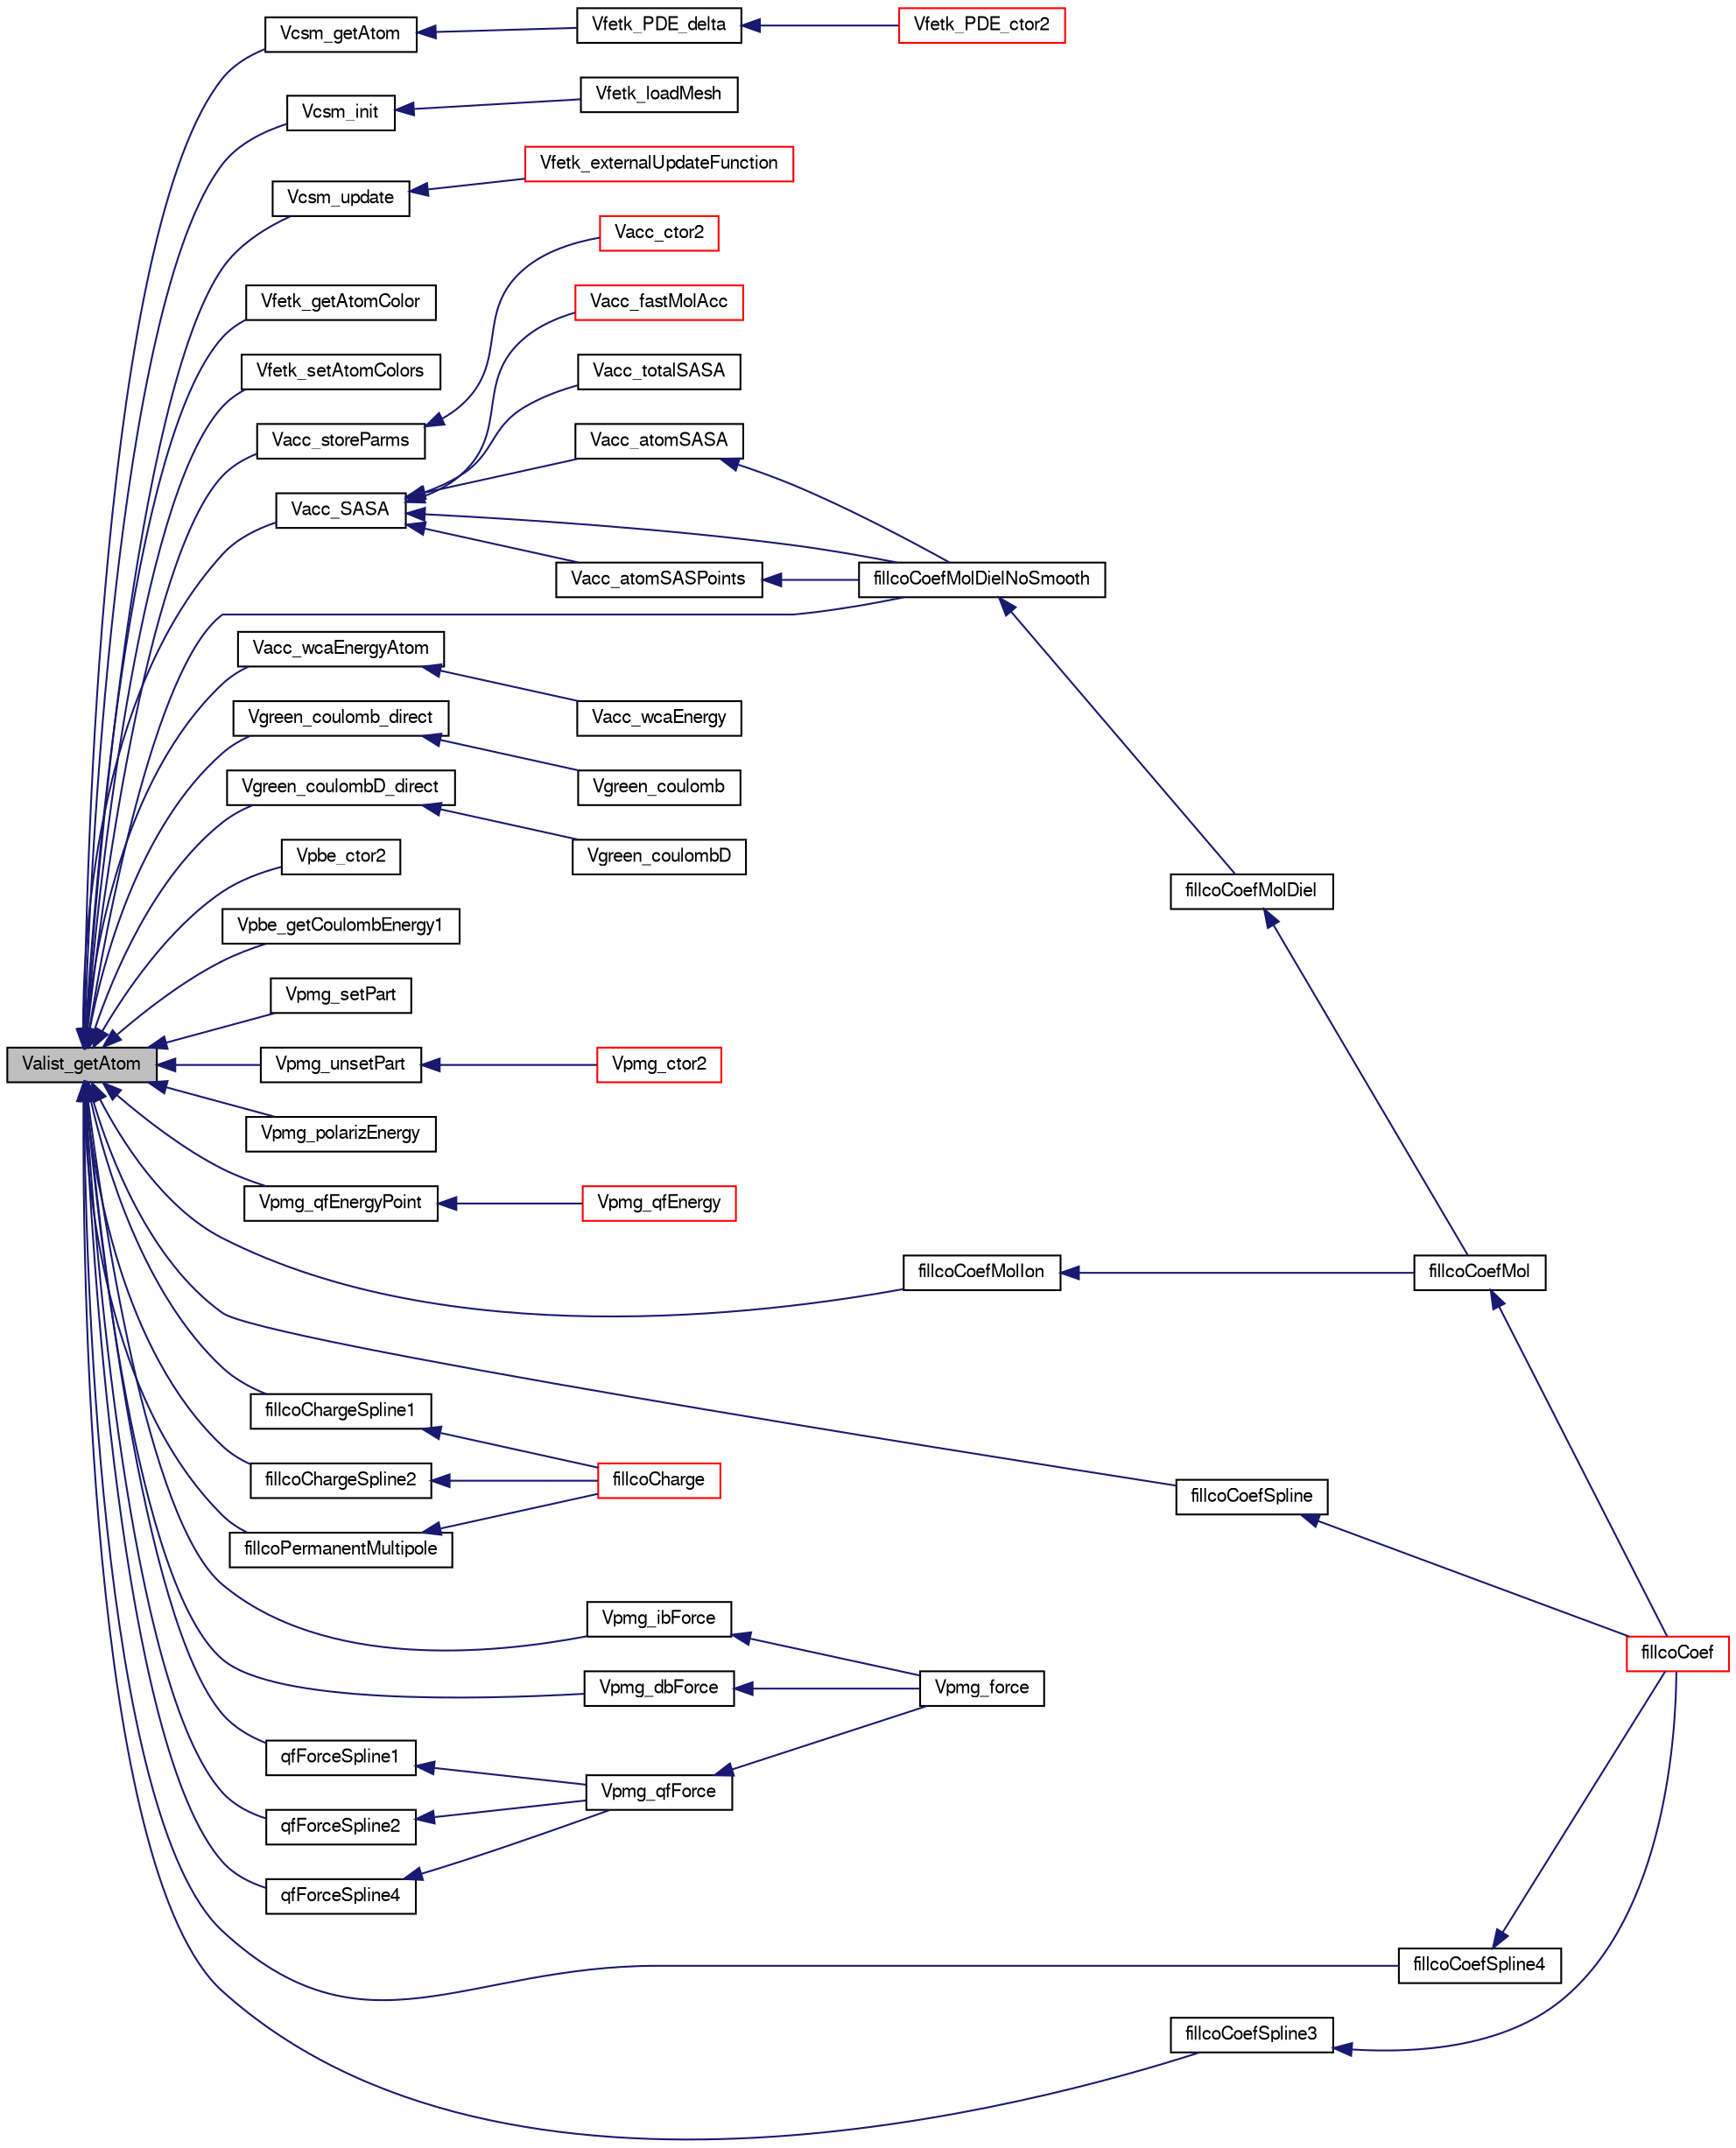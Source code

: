 digraph "Valist_getAtom"
{
  edge [fontname="FreeSans",fontsize="10",labelfontname="FreeSans",labelfontsize="10"];
  node [fontname="FreeSans",fontsize="10",shape=record];
  rankdir="LR";
  Node1 [label="Valist_getAtom",height=0.2,width=0.4,color="black", fillcolor="grey75", style="filled" fontcolor="black"];
  Node1 -> Node2 [dir="back",color="midnightblue",fontsize="10",style="solid",fontname="FreeSans"];
  Node2 [label="Vcsm_getAtom",height=0.2,width=0.4,color="black", fillcolor="white", style="filled",URL="$group___vcsm.html#ga40138cd1d313a5c2c5084281711d5840",tooltip="Get particular atom associated with a simplex."];
  Node2 -> Node3 [dir="back",color="midnightblue",fontsize="10",style="solid",fontname="FreeSans"];
  Node3 [label="Vfetk_PDE_delta",height=0.2,width=0.4,color="black", fillcolor="white", style="filled",URL="$group___vfetk.html#ga3b18d174ce5010093fec223d9d261a42",tooltip="Evaluate a (discretized) delta function source term at the given point."];
  Node3 -> Node4 [dir="back",color="midnightblue",fontsize="10",style="solid",fontname="FreeSans"];
  Node4 [label="Vfetk_PDE_ctor2",height=0.2,width=0.4,color="red", fillcolor="white", style="filled",URL="$group___vfetk.html#gaa47ea995b8a873edd0ef62ee393e0eae",tooltip="Intializes the FEtk PDE object."];
  Node1 -> Node5 [dir="back",color="midnightblue",fontsize="10",style="solid",fontname="FreeSans"];
  Node5 [label="Vcsm_init",height=0.2,width=0.4,color="black", fillcolor="white", style="filled",URL="$group___vcsm.html#ga30738e6aee65c9270cb08d8f0d3ddd79",tooltip="Initialize charge-simplex map with mesh and atom data."];
  Node5 -> Node6 [dir="back",color="midnightblue",fontsize="10",style="solid",fontname="FreeSans"];
  Node6 [label="Vfetk_loadMesh",height=0.2,width=0.4,color="black", fillcolor="white", style="filled",URL="$group___vfetk.html#ga1409d52090edbb64ede8f32af9d7bf34",tooltip="Loads a mesh into the Vfetk (and associated) object(s)."];
  Node1 -> Node7 [dir="back",color="midnightblue",fontsize="10",style="solid",fontname="FreeSans"];
  Node7 [label="Vcsm_update",height=0.2,width=0.4,color="black", fillcolor="white", style="filled",URL="$group___vcsm.html#ga1f198d23c919576813ec2f401ada0f18",tooltip="Update the charge-simplex and simplex-charge maps after refinement."];
  Node7 -> Node8 [dir="back",color="midnightblue",fontsize="10",style="solid",fontname="FreeSans"];
  Node8 [label="Vfetk_externalUpdateFunction",height=0.2,width=0.4,color="red", fillcolor="white", style="filled",URL="$group___vfetk.html#ga18b62e91c9501ccc9630e4f6e8d8829e",tooltip="External hook to simplex subdivision routines in Gem. Called each time a simplex is subdivided (we us..."];
  Node1 -> Node9 [dir="back",color="midnightblue",fontsize="10",style="solid",fontname="FreeSans"];
  Node9 [label="Vfetk_getAtomColor",height=0.2,width=0.4,color="black", fillcolor="white", style="filled",URL="$group___vfetk.html#ga323592347468a67f7d6191542c164d76",tooltip="Get the partition information for a particular atom."];
  Node1 -> Node10 [dir="back",color="midnightblue",fontsize="10",style="solid",fontname="FreeSans"];
  Node10 [label="Vfetk_setAtomColors",height=0.2,width=0.4,color="black", fillcolor="white", style="filled",URL="$group___vfetk.html#gad54708c21326749cf86129d21bdeaf58",tooltip="Transfer color (partition ID) information frmo a partitioned mesh to the atoms."];
  Node1 -> Node11 [dir="back",color="midnightblue",fontsize="10",style="solid",fontname="FreeSans"];
  Node11 [label="Vacc_storeParms",height=0.2,width=0.4,color="black", fillcolor="white", style="filled",URL="$vacc_8c.html#a43a99ef46d09254c73e3edf1ed1a3e3d"];
  Node11 -> Node12 [dir="back",color="midnightblue",fontsize="10",style="solid",fontname="FreeSans"];
  Node12 [label="Vacc_ctor2",height=0.2,width=0.4,color="red", fillcolor="white", style="filled",URL="$group___vacc.html#ga04c21186f33179193e153b82d9c1daf8",tooltip="FORTRAN stub to construct the accessibility object."];
  Node1 -> Node13 [dir="back",color="midnightblue",fontsize="10",style="solid",fontname="FreeSans"];
  Node13 [label="Vacc_SASA",height=0.2,width=0.4,color="black", fillcolor="white", style="filled",URL="$group___vacc.html#gad2041f50041470d01e00a17f18b5b6c2",tooltip="Build the solvent accessible surface (SAS) and calculate the solvent accessible surface area..."];
  Node13 -> Node14 [dir="back",color="midnightblue",fontsize="10",style="solid",fontname="FreeSans"];
  Node14 [label="Vacc_fastMolAcc",height=0.2,width=0.4,color="red", fillcolor="white", style="filled",URL="$group___vacc.html#gace3cf23d10bbc818a28b212ef5c94f84",tooltip="Report molecular accessibility quickly."];
  Node13 -> Node15 [dir="back",color="midnightblue",fontsize="10",style="solid",fontname="FreeSans"];
  Node15 [label="Vacc_totalSASA",height=0.2,width=0.4,color="black", fillcolor="white", style="filled",URL="$group___vacc.html#ga6e6925112665279c1b237f792c595e82",tooltip="Return the total solvent accessible surface area (SASA)"];
  Node13 -> Node16 [dir="back",color="midnightblue",fontsize="10",style="solid",fontname="FreeSans"];
  Node16 [label="Vacc_atomSASA",height=0.2,width=0.4,color="black", fillcolor="white", style="filled",URL="$group___vacc.html#ga9913f912bca5c71ba11ef9aefe7c390c",tooltip="Return the atomic solvent accessible surface area (SASA)"];
  Node16 -> Node17 [dir="back",color="midnightblue",fontsize="10",style="solid",fontname="FreeSans"];
  Node17 [label="fillcoCoefMolDielNoSmooth",height=0.2,width=0.4,color="black", fillcolor="white", style="filled",URL="$vpmg_8c.html#adf9fff114eed3d5d94f3adbbf9527483",tooltip="Fill differential operator coefficient arrays from a molecular surface calculation without smoothing..."];
  Node17 -> Node18 [dir="back",color="midnightblue",fontsize="10",style="solid",fontname="FreeSans"];
  Node18 [label="fillcoCoefMolDiel",height=0.2,width=0.4,color="black", fillcolor="white", style="filled",URL="$vpmg_8c.html#a34484f0f2f254b954abf20c5a98ab9d4",tooltip="Fill differential operator coefficient arrays from a molecular surface calculation."];
  Node18 -> Node19 [dir="back",color="midnightblue",fontsize="10",style="solid",fontname="FreeSans"];
  Node19 [label="fillcoCoefMol",height=0.2,width=0.4,color="black", fillcolor="white", style="filled",URL="$vpmg_8c.html#a62617829770eaed11c159947453e457c",tooltip="Fill operator coefficient arrays from a molecular surface calculation."];
  Node19 -> Node20 [dir="back",color="midnightblue",fontsize="10",style="solid",fontname="FreeSans"];
  Node20 [label="fillcoCoef",height=0.2,width=0.4,color="red", fillcolor="white", style="filled",URL="$vpmg_8c.html#a169088d2631112390e9699d0ff25ab0a",tooltip="Top-level driver to fill all operator coefficient arrays."];
  Node13 -> Node21 [dir="back",color="midnightblue",fontsize="10",style="solid",fontname="FreeSans"];
  Node21 [label="Vacc_atomSASPoints",height=0.2,width=0.4,color="black", fillcolor="white", style="filled",URL="$group___vacc.html#gaa1b76ea181d5f3a3ddb2b890e470cb3f",tooltip="Get the set of points for this atom&#39;s solvent-accessible surface."];
  Node21 -> Node17 [dir="back",color="midnightblue",fontsize="10",style="solid",fontname="FreeSans"];
  Node13 -> Node17 [dir="back",color="midnightblue",fontsize="10",style="solid",fontname="FreeSans"];
  Node1 -> Node22 [dir="back",color="midnightblue",fontsize="10",style="solid",fontname="FreeSans"];
  Node22 [label="Vacc_wcaEnergyAtom",height=0.2,width=0.4,color="black", fillcolor="white", style="filled",URL="$group___vacc.html#ga0b4c7d9ba7ddd36cf993c64c31334adb",tooltip="Calculate the WCA energy for an atom."];
  Node22 -> Node23 [dir="back",color="midnightblue",fontsize="10",style="solid",fontname="FreeSans"];
  Node23 [label="Vacc_wcaEnergy",height=0.2,width=0.4,color="black", fillcolor="white", style="filled",URL="$group___vacc.html#ga000a7ed4480d23fa560e45191e21c2f9",tooltip="Return the WCA integral energy."];
  Node1 -> Node24 [dir="back",color="midnightblue",fontsize="10",style="solid",fontname="FreeSans"];
  Node24 [label="Vgreen_coulomb_direct",height=0.2,width=0.4,color="black", fillcolor="white", style="filled",URL="$group___vgreen.html#gae9b19f109929e9d69b83afda5fbac7e1",tooltip="Get the Coulomb&#39;s Law Green&#39;s function (solution to Laplace&#39;s equation) integrated over the atomic po..."];
  Node24 -> Node25 [dir="back",color="midnightblue",fontsize="10",style="solid",fontname="FreeSans"];
  Node25 [label="Vgreen_coulomb",height=0.2,width=0.4,color="black", fillcolor="white", style="filled",URL="$group___vgreen.html#gacb83362eb9a141e28358bd471b2e8953",tooltip="Get the Coulomb&#39;s Law Green&#39;s function (solution to Laplace&#39;s equation) integrated over the atomic po..."];
  Node1 -> Node26 [dir="back",color="midnightblue",fontsize="10",style="solid",fontname="FreeSans"];
  Node26 [label="Vgreen_coulombD_direct",height=0.2,width=0.4,color="black", fillcolor="white", style="filled",URL="$group___vgreen.html#ga15af533aacac2d8fd7e8bdd570f36301",tooltip="Get gradient of the Coulomb&#39;s Law Green&#39;s function (solution to Laplace&#39;s equation) integrated over t..."];
  Node26 -> Node27 [dir="back",color="midnightblue",fontsize="10",style="solid",fontname="FreeSans"];
  Node27 [label="Vgreen_coulombD",height=0.2,width=0.4,color="black", fillcolor="white", style="filled",URL="$group___vgreen.html#ga96e22945da8559969084522262fde4c9",tooltip="Get gradient of the Coulomb&#39;s Law Green&#39;s function (solution to Laplace&#39;s equation) integrated over t..."];
  Node1 -> Node28 [dir="back",color="midnightblue",fontsize="10",style="solid",fontname="FreeSans"];
  Node28 [label="Vpbe_ctor2",height=0.2,width=0.4,color="black", fillcolor="white", style="filled",URL="$group___vpbe.html#gacaf51947bfe10a206974dc3fd4c29e46",tooltip="FORTRAN stub to construct Vpbe objct."];
  Node1 -> Node29 [dir="back",color="midnightblue",fontsize="10",style="solid",fontname="FreeSans"];
  Node29 [label="Vpbe_getCoulombEnergy1",height=0.2,width=0.4,color="black", fillcolor="white", style="filled",URL="$group___vpbe.html#ga3d86b8a64ce5cc106239cdc542f6632e",tooltip="Calculate coulombic energy of set of charges."];
  Node1 -> Node30 [dir="back",color="midnightblue",fontsize="10",style="solid",fontname="FreeSans"];
  Node30 [label="Vpmg_setPart",height=0.2,width=0.4,color="black", fillcolor="white", style="filled",URL="$group___vpmg.html#gafe4fbd069927d516936116a417a256c1",tooltip="Set partition information which restricts the calculation of observables to a (rectangular) subset of..."];
  Node1 -> Node31 [dir="back",color="midnightblue",fontsize="10",style="solid",fontname="FreeSans"];
  Node31 [label="Vpmg_unsetPart",height=0.2,width=0.4,color="black", fillcolor="white", style="filled",URL="$group___vpmg.html#gafc90a96505e0bddd5cc15b69f3c7613c",tooltip="Remove partition restrictions."];
  Node31 -> Node32 [dir="back",color="midnightblue",fontsize="10",style="solid",fontname="FreeSans"];
  Node32 [label="Vpmg_ctor2",height=0.2,width=0.4,color="red", fillcolor="white", style="filled",URL="$group___vpmg.html#ga44b9a21b48776d5d308a2de3c658f6a7",tooltip="FORTRAN stub constructor for the Vpmg class (uses previously-allocated memory)"];
  Node1 -> Node33 [dir="back",color="midnightblue",fontsize="10",style="solid",fontname="FreeSans"];
  Node33 [label="Vpmg_polarizEnergy",height=0.2,width=0.4,color="black", fillcolor="white", style="filled",URL="$vpmg_8c.html#ae22a67401cf36cc85b0bd58938587913",tooltip="Determines energy from polarizeable charge and interaction with fixed charges according to Rocchia et..."];
  Node1 -> Node34 [dir="back",color="midnightblue",fontsize="10",style="solid",fontname="FreeSans"];
  Node34 [label="Vpmg_qfEnergyPoint",height=0.2,width=0.4,color="black", fillcolor="white", style="filled",URL="$vpmg_8c.html#a0876512b1ee9f93ee0378334b886938c",tooltip="Calculates charge-potential energy using summation over delta function positions (i.e. something like an Linf norm)"];
  Node34 -> Node35 [dir="back",color="midnightblue",fontsize="10",style="solid",fontname="FreeSans"];
  Node35 [label="Vpmg_qfEnergy",height=0.2,width=0.4,color="red", fillcolor="white", style="filled",URL="$group___vpmg.html#gad1a07a9d24211983ddcbcbf67267fbfb",tooltip="Get the &quot;fixed charge&quot; contribution to the electrostatic energy."];
  Node1 -> Node36 [dir="back",color="midnightblue",fontsize="10",style="solid",fontname="FreeSans"];
  Node36 [label="fillcoCoefMolIon",height=0.2,width=0.4,color="black", fillcolor="white", style="filled",URL="$vpmg_8c.html#a9217fdfc8737424d5e5ccc1193f9c3b0",tooltip="Fill ion (nonlinear) operator coefficient array from a molecular surface calculation."];
  Node36 -> Node19 [dir="back",color="midnightblue",fontsize="10",style="solid",fontname="FreeSans"];
  Node1 -> Node17 [dir="back",color="midnightblue",fontsize="10",style="solid",fontname="FreeSans"];
  Node1 -> Node37 [dir="back",color="midnightblue",fontsize="10",style="solid",fontname="FreeSans"];
  Node37 [label="fillcoCoefSpline",height=0.2,width=0.4,color="black", fillcolor="white", style="filled",URL="$vpmg_8c.html#a61365ff4cedaf084ea6d960d432a3d03",tooltip="Fill operator coefficient arrays from a spline-based surface calculation."];
  Node37 -> Node20 [dir="back",color="midnightblue",fontsize="10",style="solid",fontname="FreeSans"];
  Node1 -> Node38 [dir="back",color="midnightblue",fontsize="10",style="solid",fontname="FreeSans"];
  Node38 [label="fillcoChargeSpline1",height=0.2,width=0.4,color="black", fillcolor="white", style="filled",URL="$vpmg_8c.html#a7e7a2991c9f8b5e9a4a06843aecd38ae",tooltip="Fill source term charge array from linear interpolation."];
  Node38 -> Node39 [dir="back",color="midnightblue",fontsize="10",style="solid",fontname="FreeSans"];
  Node39 [label="fillcoCharge",height=0.2,width=0.4,color="red", fillcolor="white", style="filled",URL="$vpmg_8c.html#ada65af06c9af5bf4ee593cb051bd0b0d",tooltip="Top-level driver to fill source term charge array."];
  Node1 -> Node40 [dir="back",color="midnightblue",fontsize="10",style="solid",fontname="FreeSans"];
  Node40 [label="fillcoChargeSpline2",height=0.2,width=0.4,color="black", fillcolor="white", style="filled",URL="$vpmg_8c.html#a6074122271a6957f5d463aa95c90f61c",tooltip="Fill source term charge array from cubic spline interpolation."];
  Node40 -> Node39 [dir="back",color="midnightblue",fontsize="10",style="solid",fontname="FreeSans"];
  Node1 -> Node41 [dir="back",color="midnightblue",fontsize="10",style="solid",fontname="FreeSans"];
  Node41 [label="Vpmg_ibForce",height=0.2,width=0.4,color="black", fillcolor="white", style="filled",URL="$group___vpmg.html#ga140aea8dc31832d40a7cfb638464ee67",tooltip="Calculate the osmotic pressure on the specified atom in units of k_B T/AA."];
  Node41 -> Node42 [dir="back",color="midnightblue",fontsize="10",style="solid",fontname="FreeSans"];
  Node42 [label="Vpmg_force",height=0.2,width=0.4,color="black", fillcolor="white", style="filled",URL="$group___vpmg.html#gaaedec4be6966e3cee14a0a746ade406c",tooltip="Calculate the total force on the specified atom in units of k_B T/AA."];
  Node1 -> Node43 [dir="back",color="midnightblue",fontsize="10",style="solid",fontname="FreeSans"];
  Node43 [label="Vpmg_dbForce",height=0.2,width=0.4,color="black", fillcolor="white", style="filled",URL="$group___vpmg.html#gae681cc5a764ed8b8f9f869c047af997b",tooltip="Calculate the dielectric boundary forces on the specified atom in units of k_B T/AA."];
  Node43 -> Node42 [dir="back",color="midnightblue",fontsize="10",style="solid",fontname="FreeSans"];
  Node1 -> Node44 [dir="back",color="midnightblue",fontsize="10",style="solid",fontname="FreeSans"];
  Node44 [label="qfForceSpline1",height=0.2,width=0.4,color="black", fillcolor="white", style="filled",URL="$vpmg_8c.html#a68e3819e4049a4b0c194289a2afb32ea",tooltip="Charge-field force due to a linear spline charge function."];
  Node44 -> Node45 [dir="back",color="midnightblue",fontsize="10",style="solid",fontname="FreeSans"];
  Node45 [label="Vpmg_qfForce",height=0.2,width=0.4,color="black", fillcolor="white", style="filled",URL="$group___vpmg.html#gaf3bc9840c1d9ab92eddbfd5f798ae0b6",tooltip="Calculate the &quot;charge-field&quot; force on the specified atom in units of k_B T/AA."];
  Node45 -> Node42 [dir="back",color="midnightblue",fontsize="10",style="solid",fontname="FreeSans"];
  Node1 -> Node46 [dir="back",color="midnightblue",fontsize="10",style="solid",fontname="FreeSans"];
  Node46 [label="qfForceSpline2",height=0.2,width=0.4,color="black", fillcolor="white", style="filled",URL="$vpmg_8c.html#ac55adeb810c3e971ebe1bf9b3a137246",tooltip="Charge-field force due to a cubic spline charge function."];
  Node46 -> Node45 [dir="back",color="midnightblue",fontsize="10",style="solid",fontname="FreeSans"];
  Node1 -> Node47 [dir="back",color="midnightblue",fontsize="10",style="solid",fontname="FreeSans"];
  Node47 [label="qfForceSpline4",height=0.2,width=0.4,color="black", fillcolor="white", style="filled",URL="$vpmg_8c.html#a682bb08f7ef2b312b9da1c2ba6e0a25b",tooltip="Charge-field force due to a quintic spline charge function."];
  Node47 -> Node45 [dir="back",color="midnightblue",fontsize="10",style="solid",fontname="FreeSans"];
  Node1 -> Node48 [dir="back",color="midnightblue",fontsize="10",style="solid",fontname="FreeSans"];
  Node48 [label="fillcoPermanentMultipole",height=0.2,width=0.4,color="black", fillcolor="white", style="filled",URL="$vpmg_8c.html#a45c2c05ddfc0c4e4aea3be668137d2e0",tooltip="Fill source term charge array for the use of permanent multipoles."];
  Node48 -> Node39 [dir="back",color="midnightblue",fontsize="10",style="solid",fontname="FreeSans"];
  Node1 -> Node49 [dir="back",color="midnightblue",fontsize="10",style="solid",fontname="FreeSans"];
  Node49 [label="fillcoCoefSpline4",height=0.2,width=0.4,color="black", fillcolor="white", style="filled",URL="$vpmg_8c.html#abe8b2056b56093552215f2e97c8f5c1b",tooltip="Fill operator coefficient arrays from a 7th order polynomial based surface calculation."];
  Node49 -> Node20 [dir="back",color="midnightblue",fontsize="10",style="solid",fontname="FreeSans"];
  Node1 -> Node50 [dir="back",color="midnightblue",fontsize="10",style="solid",fontname="FreeSans"];
  Node50 [label="fillcoCoefSpline3",height=0.2,width=0.4,color="black", fillcolor="white", style="filled",URL="$vpmg_8c.html#ab7b5543b591c9433e7190a2fe45b4ca2",tooltip="Fill operator coefficient arrays from a 5th order polynomial based surface calculation."];
  Node50 -> Node20 [dir="back",color="midnightblue",fontsize="10",style="solid",fontname="FreeSans"];
}
